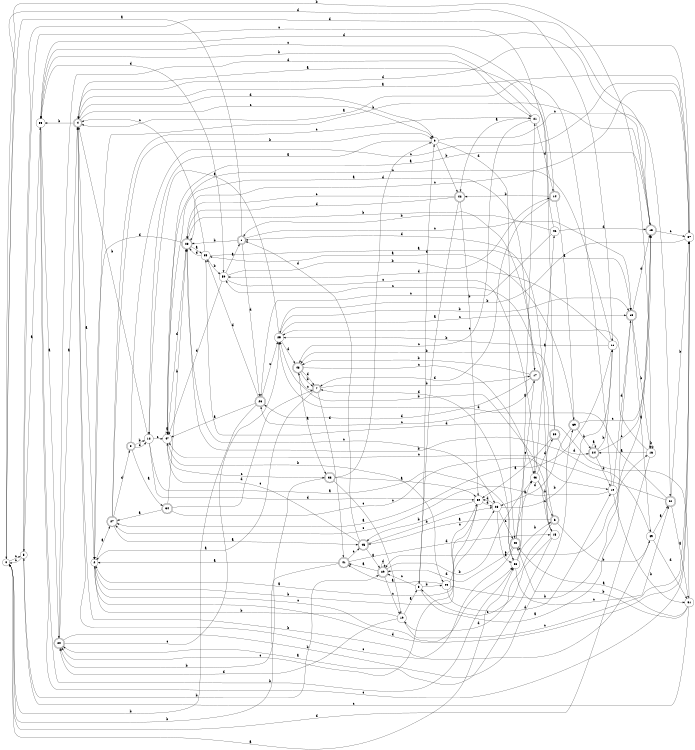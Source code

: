 digraph n41_9 {
__start0 [label="" shape="none"];

rankdir=LR;
size="8,5";

s0 [style="filled", color="black", fillcolor="white" shape="circle", label="0"];
s1 [style="rounded,filled", color="black", fillcolor="white" shape="doublecircle", label="1"];
s2 [style="filled", color="black", fillcolor="white" shape="circle", label="2"];
s3 [style="filled", color="black", fillcolor="white" shape="circle", label="3"];
s4 [style="rounded,filled", color="black", fillcolor="white" shape="doublecircle", label="4"];
s5 [style="filled", color="black", fillcolor="white" shape="circle", label="5"];
s6 [style="rounded,filled", color="black", fillcolor="white" shape="doublecircle", label="6"];
s7 [style="rounded,filled", color="black", fillcolor="white" shape="doublecircle", label="7"];
s8 [style="rounded,filled", color="black", fillcolor="white" shape="doublecircle", label="8"];
s9 [style="filled", color="black", fillcolor="white" shape="circle", label="9"];
s10 [style="filled", color="black", fillcolor="white" shape="circle", label="10"];
s11 [style="filled", color="black", fillcolor="white" shape="circle", label="11"];
s12 [style="filled", color="black", fillcolor="white" shape="circle", label="12"];
s13 [style="rounded,filled", color="black", fillcolor="white" shape="doublecircle", label="13"];
s14 [style="rounded,filled", color="black", fillcolor="white" shape="doublecircle", label="14"];
s15 [style="filled", color="black", fillcolor="white" shape="circle", label="15"];
s16 [style="filled", color="black", fillcolor="white" shape="circle", label="16"];
s17 [style="rounded,filled", color="black", fillcolor="white" shape="doublecircle", label="17"];
s18 [style="rounded,filled", color="black", fillcolor="white" shape="doublecircle", label="18"];
s19 [style="filled", color="black", fillcolor="white" shape="circle", label="19"];
s20 [style="rounded,filled", color="black", fillcolor="white" shape="doublecircle", label="20"];
s21 [style="filled", color="black", fillcolor="white" shape="circle", label="21"];
s22 [style="rounded,filled", color="black", fillcolor="white" shape="doublecircle", label="22"];
s23 [style="rounded,filled", color="black", fillcolor="white" shape="doublecircle", label="23"];
s24 [style="rounded,filled", color="black", fillcolor="white" shape="doublecircle", label="24"];
s25 [style="filled", color="black", fillcolor="white" shape="circle", label="25"];
s26 [style="rounded,filled", color="black", fillcolor="white" shape="doublecircle", label="26"];
s27 [style="rounded,filled", color="black", fillcolor="white" shape="doublecircle", label="27"];
s28 [style="filled", color="black", fillcolor="white" shape="circle", label="28"];
s29 [style="rounded,filled", color="black", fillcolor="white" shape="doublecircle", label="29"];
s30 [style="rounded,filled", color="black", fillcolor="white" shape="doublecircle", label="30"];
s31 [style="filled", color="black", fillcolor="white" shape="circle", label="31"];
s32 [style="filled", color="black", fillcolor="white" shape="circle", label="32"];
s33 [style="rounded,filled", color="black", fillcolor="white" shape="doublecircle", label="33"];
s34 [style="rounded,filled", color="black", fillcolor="white" shape="doublecircle", label="34"];
s35 [style="filled", color="black", fillcolor="white" shape="circle", label="35"];
s36 [style="filled", color="black", fillcolor="white" shape="circle", label="36"];
s37 [style="filled", color="black", fillcolor="white" shape="circle", label="37"];
s38 [style="filled", color="black", fillcolor="white" shape="circle", label="38"];
s39 [style="rounded,filled", color="black", fillcolor="white" shape="doublecircle", label="39"];
s40 [style="rounded,filled", color="black", fillcolor="white" shape="doublecircle", label="40"];
s41 [style="rounded,filled", color="black", fillcolor="white" shape="doublecircle", label="41"];
s42 [style="rounded,filled", color="black", fillcolor="white" shape="doublecircle", label="42"];
s43 [style="filled", color="black", fillcolor="white" shape="circle", label="43"];
s44 [style="filled", color="black", fillcolor="white" shape="circle", label="44"];
s45 [style="rounded,filled", color="black", fillcolor="white" shape="doublecircle", label="45"];
s46 [style="filled", color="black", fillcolor="white" shape="circle", label="46"];
s47 [style="filled", color="black", fillcolor="white" shape="circle", label="47"];
s48 [style="rounded,filled", color="black", fillcolor="white" shape="doublecircle", label="48"];
s49 [style="filled", color="black", fillcolor="white" shape="circle", label="49"];
s50 [style="filled", color="black", fillcolor="white" shape="circle", label="50"];
s0 -> s38 [label="a"];
s0 -> s16 [label="b"];
s0 -> s5 [label="c"];
s0 -> s11 [label="d"];
s1 -> s0 [label="a"];
s1 -> s23 [label="b"];
s1 -> s18 [label="c"];
s1 -> s26 [label="d"];
s2 -> s27 [label="a"];
s2 -> s28 [label="b"];
s2 -> s38 [label="c"];
s2 -> s37 [label="d"];
s3 -> s16 [label="a"];
s3 -> s44 [label="b"];
s3 -> s29 [label="c"];
s3 -> s9 [label="d"];
s4 -> s2 [label="a"];
s4 -> s36 [label="b"];
s4 -> s9 [label="c"];
s4 -> s9 [label="d"];
s5 -> s36 [label="a"];
s5 -> s29 [label="b"];
s5 -> s0 [label="c"];
s5 -> s13 [label="d"];
s6 -> s45 [label="a"];
s6 -> s49 [label="b"];
s6 -> s50 [label="c"];
s6 -> s19 [label="d"];
s7 -> s2 [label="a"];
s7 -> s17 [label="b"];
s7 -> s48 [label="c"];
s7 -> s41 [label="d"];
s8 -> s34 [label="a"];
s8 -> s12 [label="b"];
s8 -> s37 [label="c"];
s8 -> s12 [label="d"];
s9 -> s12 [label="a"];
s9 -> s42 [label="b"];
s9 -> s22 [label="c"];
s9 -> s40 [label="d"];
s10 -> s4 [label="a"];
s10 -> s31 [label="b"];
s10 -> s27 [label="c"];
s10 -> s18 [label="d"];
s11 -> s27 [label="a"];
s11 -> s25 [label="b"];
s11 -> s47 [label="c"];
s11 -> s50 [label="d"];
s12 -> s38 [label="a"];
s12 -> s4 [label="b"];
s12 -> s47 [label="c"];
s12 -> s32 [label="d"];
s13 -> s47 [label="a"];
s13 -> s2 [label="b"];
s13 -> s37 [label="c"];
s13 -> s36 [label="d"];
s14 -> s39 [label="a"];
s14 -> s42 [label="b"];
s14 -> s36 [label="c"];
s14 -> s7 [label="d"];
s15 -> s20 [label="a"];
s15 -> s25 [label="b"];
s15 -> s3 [label="c"];
s15 -> s1 [label="d"];
s16 -> s24 [label="a"];
s16 -> s16 [label="b"];
s16 -> s25 [label="c"];
s16 -> s0 [label="d"];
s17 -> s47 [label="a"];
s17 -> s48 [label="b"];
s17 -> s26 [label="c"];
s17 -> s26 [label="d"];
s18 -> s49 [label="a"];
s18 -> s16 [label="b"];
s18 -> s29 [label="c"];
s18 -> s13 [label="d"];
s19 -> s3 [label="a"];
s19 -> s2 [label="b"];
s19 -> s37 [label="c"];
s19 -> s20 [label="d"];
s20 -> s4 [label="a"];
s20 -> s39 [label="b"];
s20 -> s25 [label="c"];
s20 -> s21 [label="d"];
s21 -> s42 [label="a"];
s21 -> s36 [label="b"];
s21 -> s48 [label="c"];
s21 -> s14 [label="d"];
s22 -> s31 [label="a"];
s22 -> s37 [label="b"];
s22 -> s47 [label="c"];
s22 -> s25 [label="d"];
s23 -> s35 [label="a"];
s23 -> s17 [label="b"];
s23 -> s28 [label="c"];
s23 -> s2 [label="d"];
s24 -> s24 [label="a"];
s24 -> s11 [label="b"];
s24 -> s13 [label="c"];
s24 -> s10 [label="d"];
s25 -> s12 [label="a"];
s25 -> s18 [label="b"];
s25 -> s18 [label="c"];
s25 -> s48 [label="d"];
s26 -> s47 [label="a"];
s26 -> s0 [label="b"];
s26 -> s25 [label="c"];
s26 -> s35 [label="d"];
s27 -> s45 [label="a"];
s27 -> s9 [label="b"];
s27 -> s21 [label="c"];
s27 -> s8 [label="d"];
s28 -> s38 [label="a"];
s28 -> s11 [label="b"];
s28 -> s40 [label="c"];
s28 -> s32 [label="d"];
s29 -> s41 [label="a"];
s29 -> s43 [label="b"];
s29 -> s19 [label="c"];
s29 -> s29 [label="d"];
s30 -> s32 [label="a"];
s30 -> s48 [label="b"];
s30 -> s5 [label="c"];
s30 -> s24 [label="d"];
s31 -> s40 [label="a"];
s31 -> s40 [label="b"];
s31 -> s5 [label="c"];
s31 -> s35 [label="d"];
s32 -> s2 [label="a"];
s32 -> s45 [label="b"];
s32 -> s20 [label="c"];
s32 -> s28 [label="d"];
s33 -> s32 [label="a"];
s33 -> s20 [label="b"];
s33 -> s19 [label="c"];
s33 -> s9 [label="d"];
s34 -> s27 [label="a"];
s34 -> s23 [label="b"];
s34 -> s10 [label="c"];
s34 -> s7 [label="d"];
s35 -> s18 [label="a"];
s35 -> s50 [label="b"];
s35 -> s4 [label="c"];
s35 -> s23 [label="d"];
s36 -> s20 [label="a"];
s36 -> s38 [label="b"];
s36 -> s37 [label="c"];
s36 -> s50 [label="d"];
s37 -> s4 [label="a"];
s37 -> s25 [label="b"];
s37 -> s23 [label="c"];
s37 -> s4 [label="d"];
s38 -> s21 [label="a"];
s38 -> s6 [label="b"];
s38 -> s22 [label="c"];
s38 -> s7 [label="d"];
s39 -> s35 [label="a"];
s39 -> s24 [label="b"];
s39 -> s13 [label="c"];
s39 -> s28 [label="d"];
s40 -> s43 [label="a"];
s40 -> s4 [label="b"];
s40 -> s17 [label="c"];
s40 -> s29 [label="d"];
s41 -> s2 [label="a"];
s41 -> s0 [label="b"];
s41 -> s45 [label="c"];
s41 -> s15 [label="d"];
s42 -> s3 [label="a"];
s42 -> s32 [label="b"];
s42 -> s23 [label="c"];
s42 -> s23 [label="d"];
s43 -> s46 [label="a"];
s43 -> s6 [label="b"];
s43 -> s15 [label="c"];
s43 -> s30 [label="d"];
s44 -> s41 [label="a"];
s44 -> s13 [label="b"];
s44 -> s32 [label="c"];
s44 -> s10 [label="d"];
s45 -> s29 [label="a"];
s45 -> s28 [label="b"];
s45 -> s47 [label="c"];
s45 -> s1 [label="d"];
s46 -> s4 [label="a"];
s46 -> s1 [label="b"];
s46 -> s26 [label="c"];
s46 -> s13 [label="d"];
s47 -> s47 [label="a"];
s47 -> s44 [label="b"];
s47 -> s33 [label="c"];
s47 -> s23 [label="d"];
s48 -> s33 [label="a"];
s48 -> s7 [label="b"];
s48 -> s43 [label="c"];
s48 -> s7 [label="d"];
s49 -> s22 [label="a"];
s49 -> s23 [label="b"];
s49 -> s4 [label="c"];
s49 -> s31 [label="d"];
s50 -> s1 [label="a"];
s50 -> s14 [label="b"];
s50 -> s43 [label="c"];
s50 -> s47 [label="d"];

}
